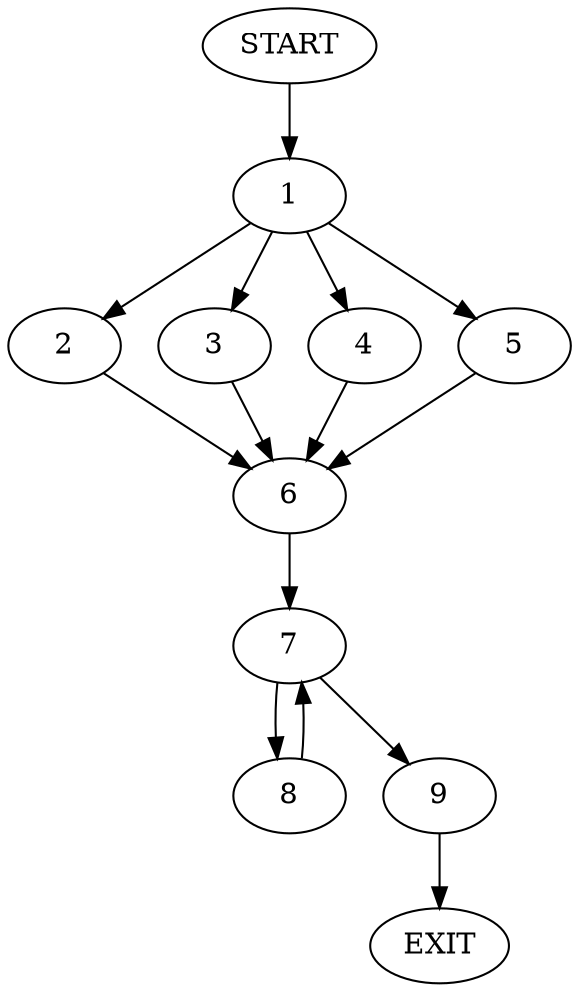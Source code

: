 digraph {
0 [label="START"]
10 [label="EXIT"]
0 -> 1
1 -> 2
1 -> 3
1 -> 4
1 -> 5
2 -> 6
4 -> 6
3 -> 6
5 -> 6
6 -> 7
7 -> 8
7 -> 9
9 -> 10
8 -> 7
}
